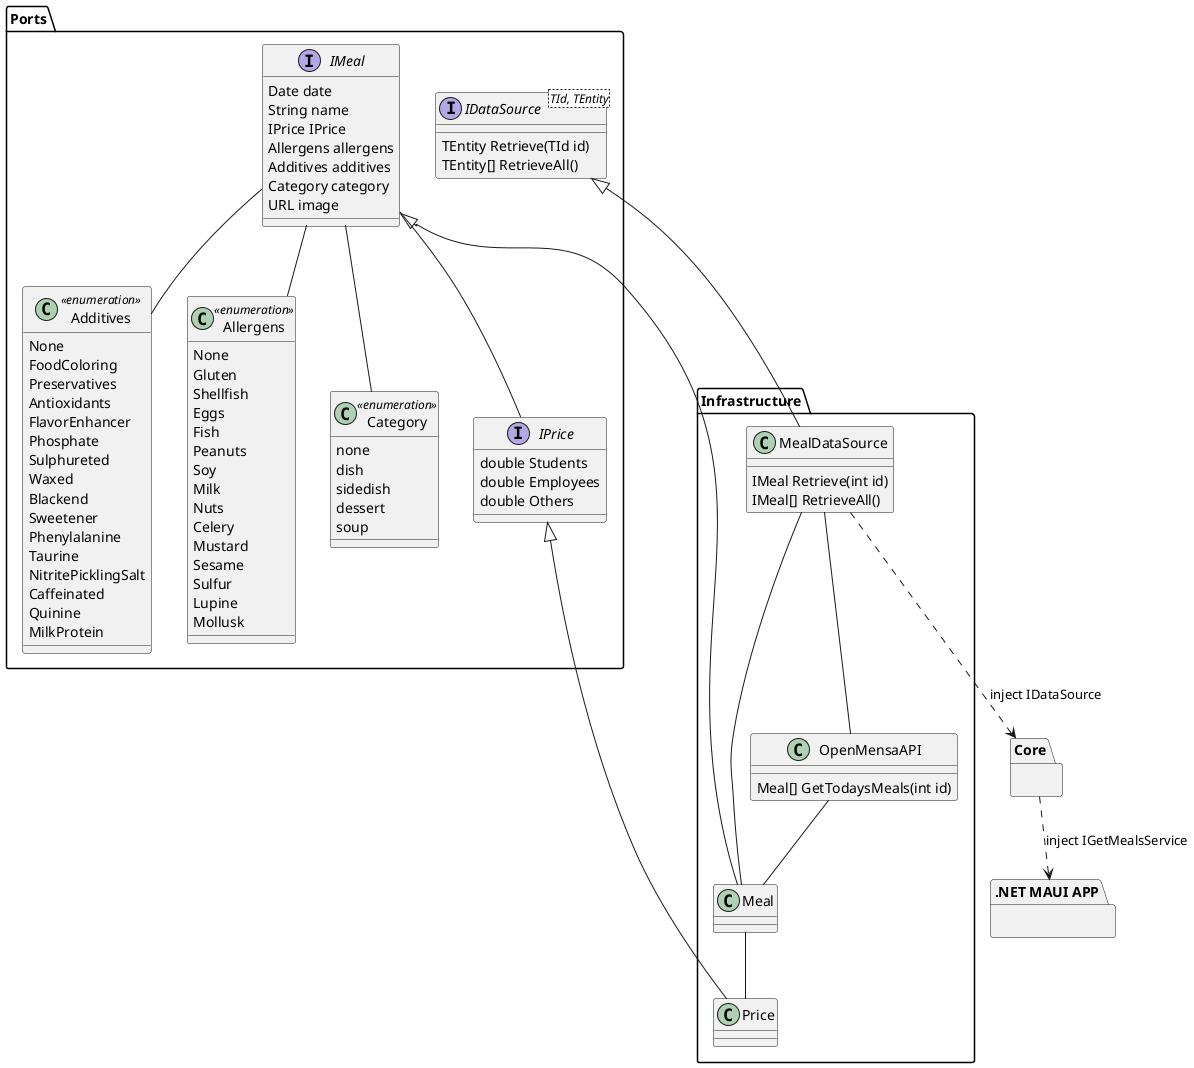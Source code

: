 @startuml

package ".NET MAUI APP" as App {

}
package Core {

}

package Ports {
		interface IDataSource<TId, TEntity> {
		TEntity Retrieve(TId id)
		TEntity[] RetrieveAll()
	}

	class Additives << enumeration >> {
        None
        FoodColoring
        Preservatives
        Antioxidants
        FlavorEnhancer
        Phosphate
        Sulphureted
        Waxed
        Blackend
        Sweetener
        Phenylalanine
        Taurine
        NitritePicklingSalt
        Caffeinated
        Quinine
        MilkProtein
	}

	class Allergens << enumeration >> {
        None
        Gluten
        Shellfish
        Eggs
        Fish
        Peanuts
        Soy
        Milk
        Nuts
        Celery
        Mustard
        Sesame
        Sulfur
        Lupine
        Mollusk
    }

	class Category << enumeration >> {
		none
		dish
		sidedish
		dessert
		soup
	}

	interface IMeal {
		{field} Date date
		{field} String name
		{field} IPrice IPrice
		{field} Allergens allergens
		{field} Additives additives
		{field} Category category
		{field} URL image		
	}

	interface IPrice {
		double Students
		double Employees
		double Others
	}


}

package Infrastructure {
        class MealDataSource {
        IMeal Retrieve(int id)
        IMeal[] RetrieveAll()        
        }

        class Meal {}

        class Price {}

        class OpenMensaAPI {
                Meal[] GetTodaysMeals(int id)

        }

}


IMeal -- Category
IMeal -- Allergens
IMeal -- Additives
IMeal -- IPrice
IDataSource <|-- MealDataSource
IMeal <|-- Meal
IPrice <|-- Price
Meal -- Price
MealDataSource -- Meal
'IGetMealsService -- MensaView 
'IDataSource -- GetMealsService
'GetMealsService -- IDataSource
MealDataSource -- OpenMensaAPI
OpenMensaAPI -- Meal
MealDataSource ..> Core : inject IDataSource
Core ..> App : inject IGetMealsService

@enduml

